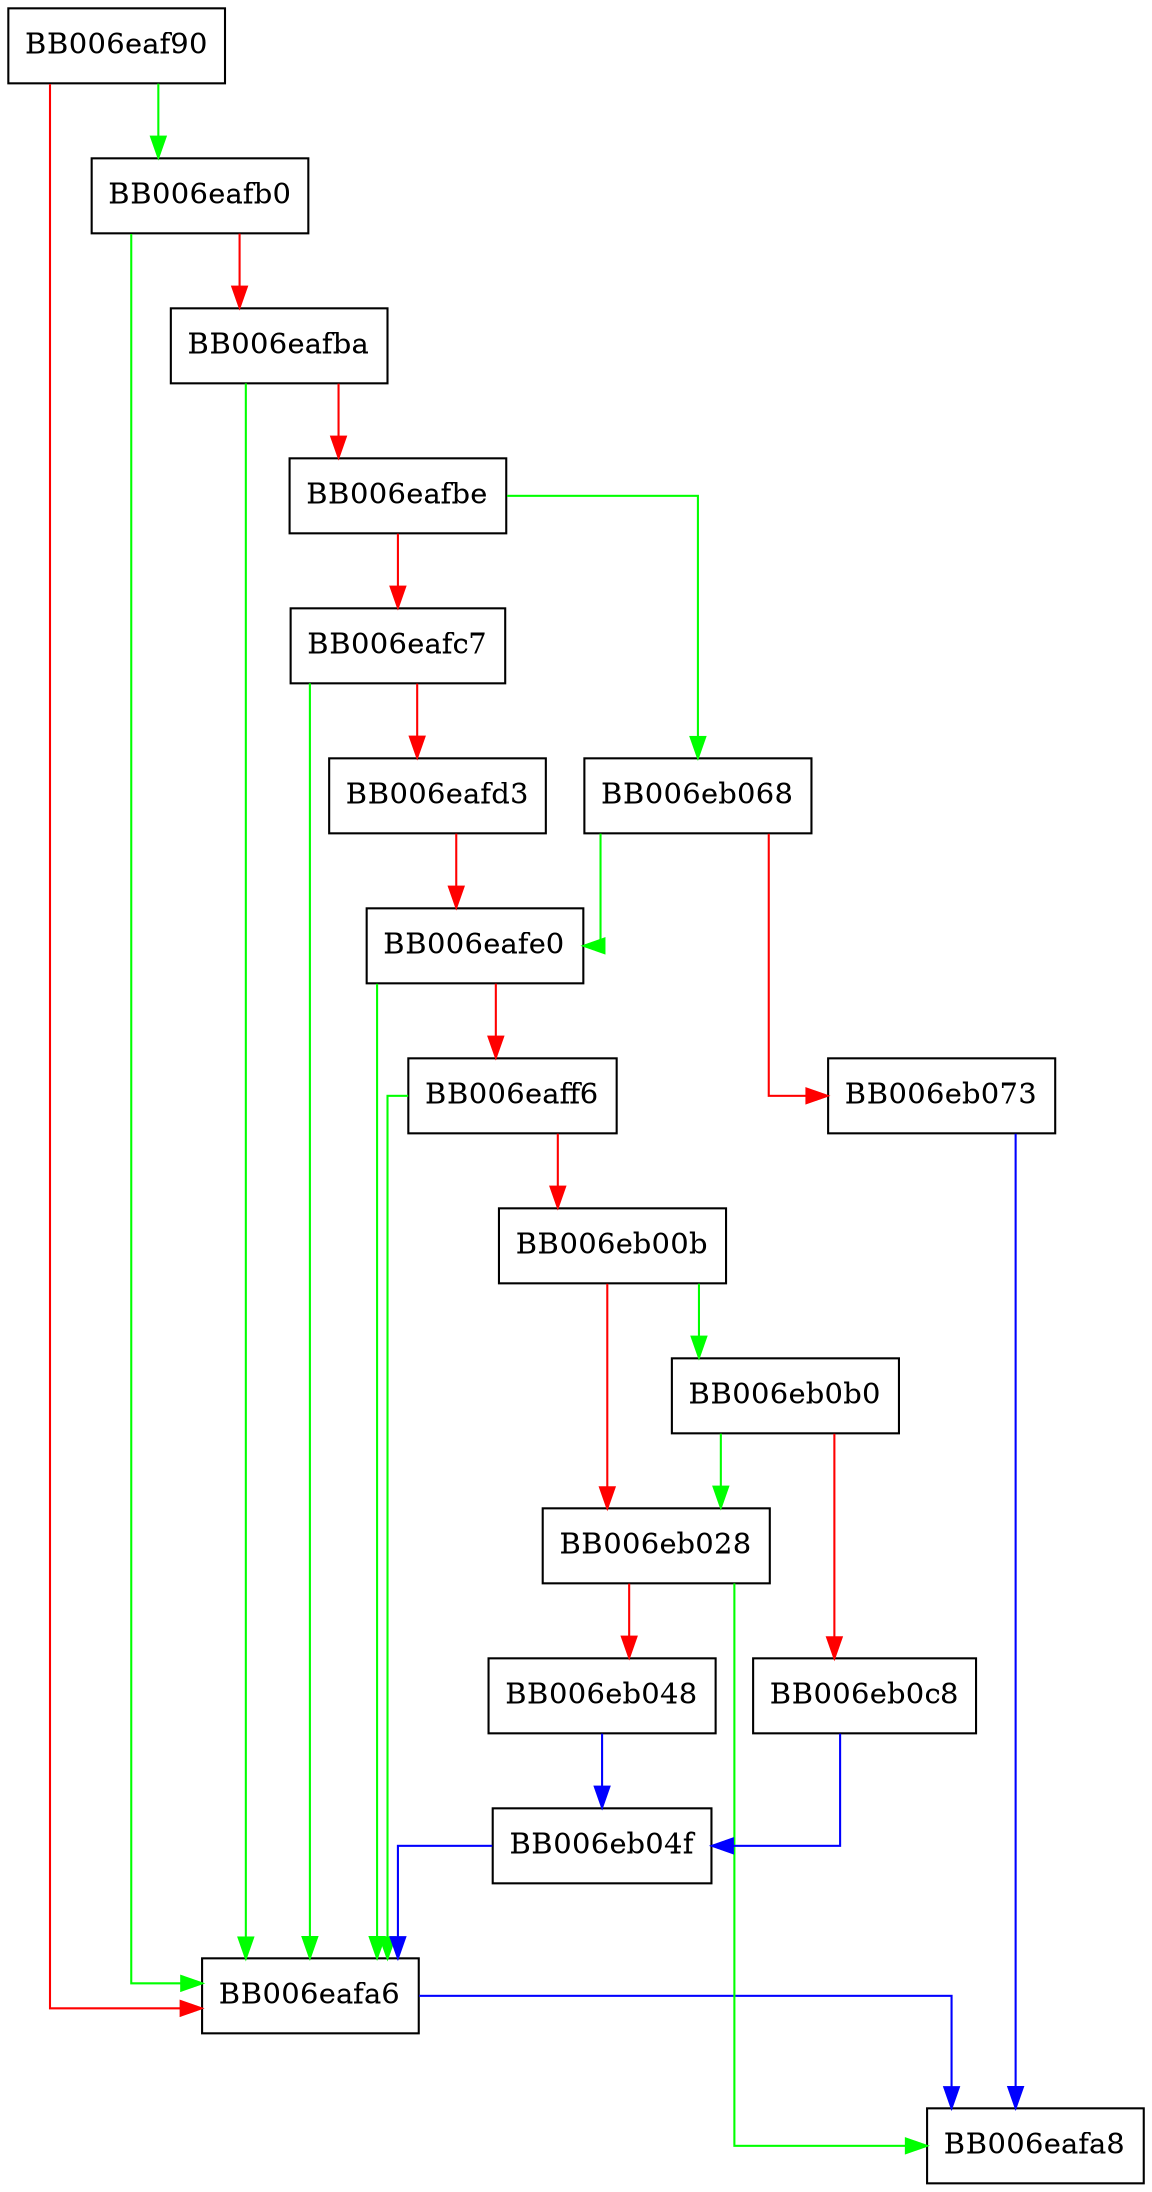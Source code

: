 digraph ecdsa_sha1_verify_message_init {
  node [shape="box"];
  graph [splines=ortho];
  BB006eaf90 -> BB006eafb0 [color="green"];
  BB006eaf90 -> BB006eafa6 [color="red"];
  BB006eafa6 -> BB006eafa8 [color="blue"];
  BB006eafb0 -> BB006eafa6 [color="green"];
  BB006eafb0 -> BB006eafba [color="red"];
  BB006eafba -> BB006eafa6 [color="green"];
  BB006eafba -> BB006eafbe [color="red"];
  BB006eafbe -> BB006eb068 [color="green"];
  BB006eafbe -> BB006eafc7 [color="red"];
  BB006eafc7 -> BB006eafa6 [color="green"];
  BB006eafc7 -> BB006eafd3 [color="red"];
  BB006eafd3 -> BB006eafe0 [color="red"];
  BB006eafe0 -> BB006eafa6 [color="green"];
  BB006eafe0 -> BB006eaff6 [color="red"];
  BB006eaff6 -> BB006eafa6 [color="green"];
  BB006eaff6 -> BB006eb00b [color="red"];
  BB006eb00b -> BB006eb0b0 [color="green"];
  BB006eb00b -> BB006eb028 [color="red"];
  BB006eb028 -> BB006eafa8 [color="green"];
  BB006eb028 -> BB006eb048 [color="red"];
  BB006eb048 -> BB006eb04f [color="blue"];
  BB006eb04f -> BB006eafa6 [color="blue"];
  BB006eb068 -> BB006eafe0 [color="green"];
  BB006eb068 -> BB006eb073 [color="red"];
  BB006eb073 -> BB006eafa8 [color="blue"];
  BB006eb0b0 -> BB006eb028 [color="green"];
  BB006eb0b0 -> BB006eb0c8 [color="red"];
  BB006eb0c8 -> BB006eb04f [color="blue"];
}